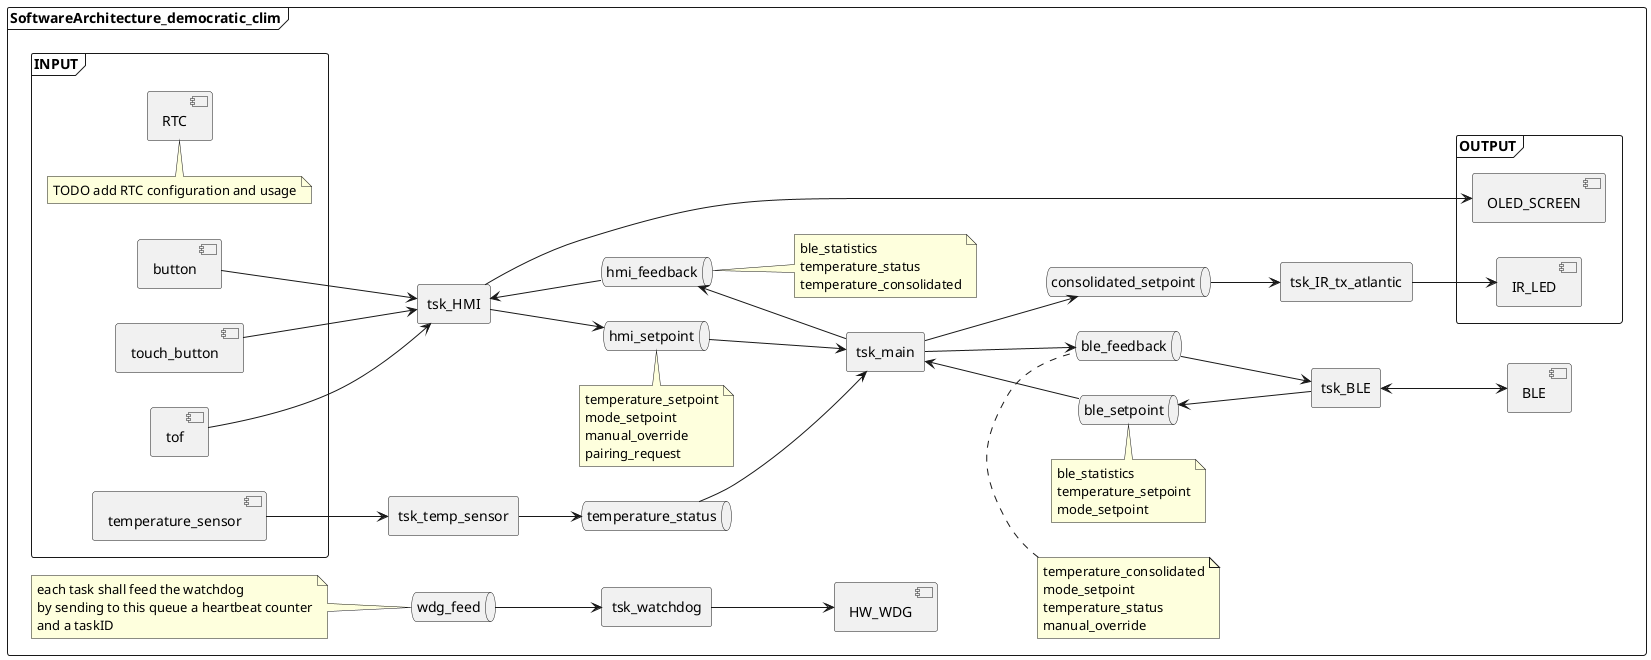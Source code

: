 @startuml
left to right direction


frame SoftwareArchitecture_democratic_clim{

'Declare elements
    frame INPUT{
        component button
        component touch_button
        component tof
        component temperature_sensor        
        component RTC
        note top{
            TODO add RTC configuration and usage
        }
    }
    frame OUTPUT{
        
        component IR_LED
        component OLED_SCREEN
    }
    rectangle tsk_main
    rectangle tsk_HMI
    rectangle tsk_IR_tx_atlantic
    rectangle tsk_BLE
    rectangle tsk_temp_sensor
    rectangle tsk_watchdog

    component BLE
    component HW_WDG

    queue hmi_setpoint
    queue hmi_feedback
    queue ble_setpoint
    queue consolidated_setpoint
    queue ble_feedback
    queue wdg_feed
    queue temperature_status

    note top of hmi_setpoint{
        temperature_setpoint
        mode_setpoint
        manual_override
        pairing_request
    }

    note right of hmi_feedback{
        ble_statistics
        temperature_status
        temperature_consolidated
    }

    note top of ble_feedback{
        temperature_consolidated
        mode_setpoint
        temperature_status
        manual_override
    }

    note left of wdg_feed{
        each task shall feed the watchdog
        by sending to this queue a heartbeat counter
        and a taskID
    }

    note top of ble_setpoint{
        ble_statistics
        temperature_setpoint
        mode_setpoint
    }


'Relation between component
tof --> tsk_HMI
button --> tsk_HMI
touch_button --> tsk_HMI
tsk_HMI --> OLED_SCREEN
tsk_HMI --> hmi_setpoint

ble_setpoint <-- tsk_BLE 

hmi_setpoint --> tsk_main
tsk_main <-- ble_setpoint

tsk_main --> ble_feedback
tsk_main --> consolidated_setpoint

ble_feedback --> tsk_BLE
tsk_BLE <--> BLE

consolidated_setpoint --> tsk_IR_tx_atlantic
tsk_IR_tx_atlantic --> IR_LED

temperature_sensor --> tsk_temp_sensor
tsk_temp_sensor --> temperature_status
temperature_status --> tsk_main

hmi_feedback <-- tsk_main 
tsk_HMI <-- hmi_feedback 

wdg_feed --> tsk_watchdog
tsk_watchdog --> HW_WDG
}
@enduml